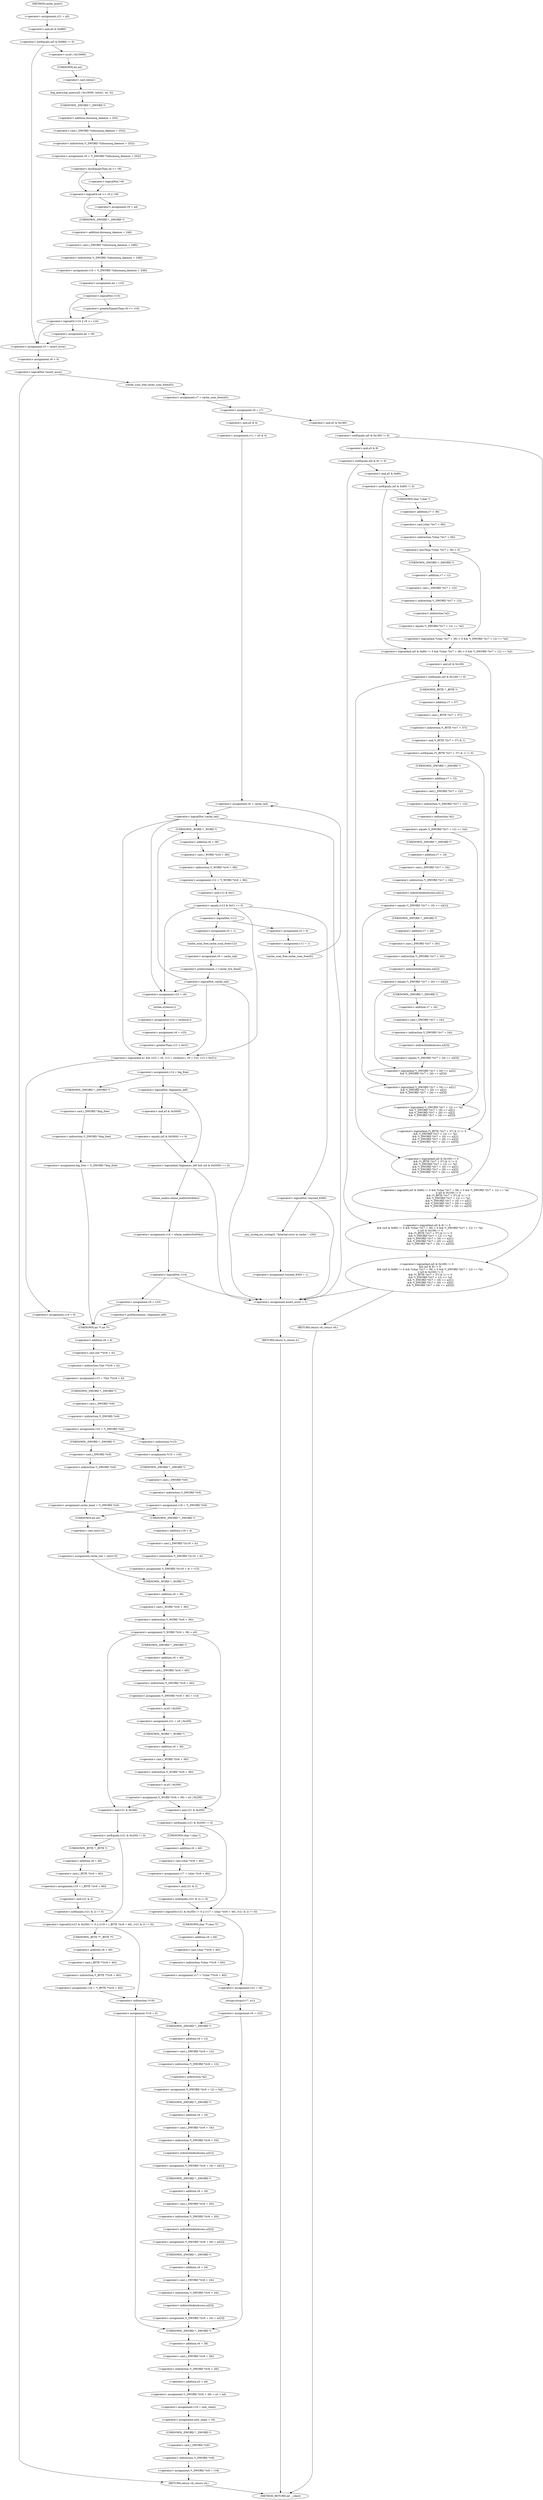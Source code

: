 digraph cache_insert {  
"1000144" [label = "(<operator>.assignment,v21 = a5)" ]
"1000148" [label = "(<operator>.notEquals,(a5 & 0x980) != 0)" ]
"1000149" [label = "(<operator>.and,a5 & 0x980)" ]
"1000154" [label = "(log_query,log_query(a5 | 0x10000, (int)a1, a2, 0))" ]
"1000155" [label = "(<operator>.or,a5 | 0x10000)" ]
"1000158" [label = "(<operator>.cast,(int)a1)" ]
"1000159" [label = "(UNKNOWN,int,int)" ]
"1000163" [label = "(<operator>.assignment,v9 = *(_DWORD *)(dnsmasq_daemon + 252))" ]
"1000165" [label = "(<operator>.indirection,*(_DWORD *)(dnsmasq_daemon + 252))" ]
"1000166" [label = "(<operator>.cast,(_DWORD *)(dnsmasq_daemon + 252))" ]
"1000167" [label = "(UNKNOWN,_DWORD *,_DWORD *)" ]
"1000168" [label = "(<operator>.addition,dnsmasq_daemon + 252)" ]
"1000172" [label = "(<operator>.logicalOr,a4 <= v9 || !v9)" ]
"1000173" [label = "(<operator>.lessEqualsThan,a4 <= v9)" ]
"1000176" [label = "(<operator>.logicalNot,!v9)" ]
"1000178" [label = "(<operator>.assignment,v9 = a4)" ]
"1000181" [label = "(<operator>.assignment,v10 = *(_DWORD *)(dnsmasq_daemon + 248))" ]
"1000183" [label = "(<operator>.indirection,*(_DWORD *)(dnsmasq_daemon + 248))" ]
"1000184" [label = "(<operator>.cast,(_DWORD *)(dnsmasq_daemon + 248))" ]
"1000185" [label = "(UNKNOWN,_DWORD *,_DWORD *)" ]
"1000186" [label = "(<operator>.addition,dnsmasq_daemon + 248)" ]
"1000189" [label = "(<operator>.assignment,a4 = v10)" ]
"1000193" [label = "(<operator>.logicalOr,!v10 || v9 >= v10)" ]
"1000194" [label = "(<operator>.logicalNot,!v10)" ]
"1000196" [label = "(<operator>.greaterEqualsThan,v9 >= v10)" ]
"1000199" [label = "(<operator>.assignment,a4 = v9)" ]
"1000202" [label = "(<operator>.assignment,v5 = insert_error)" ]
"1000205" [label = "(<operator>.assignment,v6 = 0)" ]
"1000209" [label = "(<operator>.logicalNot,!insert_error)" ]
"1000212" [label = "(<operator>.assignment,v7 = cache_scan_free(a5))" ]
"1000214" [label = "(cache_scan_free,cache_scan_free(a5))" ]
"1000216" [label = "(<operator>.assignment,v6 = v7)" ]
"1000223" [label = "(<operator>.logicalAnd,(a5 & 0x180) != 0\n        && (a5 & 8) != 0\n        && ((a5 & 0x80) != 0 && *(char *)(v7 + 36) < 0 && *(_DWORD *)(v7 + 12) == *a2\n         || (a5 & 0x100) != 0\n         && (*(_BYTE *)(v7 + 37) & 1) != 0\n         && *(_DWORD *)(v7 + 12) == *a2\n         && *(_DWORD *)(v7 + 16) == a2[1]\n         && *(_DWORD *)(v7 + 20) == a2[2]\n         && *(_DWORD *)(v7 + 24) == a2[3]))" ]
"1000224" [label = "(<operator>.notEquals,(a5 & 0x180) != 0)" ]
"1000225" [label = "(<operator>.and,a5 & 0x180)" ]
"1000229" [label = "(<operator>.logicalAnd,(a5 & 8) != 0\n        && ((a5 & 0x80) != 0 && *(char *)(v7 + 36) < 0 && *(_DWORD *)(v7 + 12) == *a2\n         || (a5 & 0x100) != 0\n         && (*(_BYTE *)(v7 + 37) & 1) != 0\n         && *(_DWORD *)(v7 + 12) == *a2\n         && *(_DWORD *)(v7 + 16) == a2[1]\n         && *(_DWORD *)(v7 + 20) == a2[2]\n         && *(_DWORD *)(v7 + 24) == a2[3]))" ]
"1000230" [label = "(<operator>.notEquals,(a5 & 8) != 0)" ]
"1000231" [label = "(<operator>.and,a5 & 8)" ]
"1000235" [label = "(<operator>.logicalOr,(a5 & 0x80) != 0 && *(char *)(v7 + 36) < 0 && *(_DWORD *)(v7 + 12) == *a2\n         || (a5 & 0x100) != 0\n         && (*(_BYTE *)(v7 + 37) & 1) != 0\n         && *(_DWORD *)(v7 + 12) == *a2\n         && *(_DWORD *)(v7 + 16) == a2[1]\n         && *(_DWORD *)(v7 + 20) == a2[2]\n         && *(_DWORD *)(v7 + 24) == a2[3])" ]
"1000236" [label = "(<operator>.logicalAnd,(a5 & 0x80) != 0 && *(char *)(v7 + 36) < 0 && *(_DWORD *)(v7 + 12) == *a2)" ]
"1000237" [label = "(<operator>.notEquals,(a5 & 0x80) != 0)" ]
"1000238" [label = "(<operator>.and,a5 & 0x80)" ]
"1000242" [label = "(<operator>.logicalAnd,*(char *)(v7 + 36) < 0 && *(_DWORD *)(v7 + 12) == *a2)" ]
"1000243" [label = "(<operator>.lessThan,*(char *)(v7 + 36) < 0)" ]
"1000244" [label = "(<operator>.indirection,*(char *)(v7 + 36))" ]
"1000245" [label = "(<operator>.cast,(char *)(v7 + 36))" ]
"1000246" [label = "(UNKNOWN,char *,char *)" ]
"1000247" [label = "(<operator>.addition,v7 + 36)" ]
"1000251" [label = "(<operator>.equals,*(_DWORD *)(v7 + 12) == *a2)" ]
"1000252" [label = "(<operator>.indirection,*(_DWORD *)(v7 + 12))" ]
"1000253" [label = "(<operator>.cast,(_DWORD *)(v7 + 12))" ]
"1000254" [label = "(UNKNOWN,_DWORD *,_DWORD *)" ]
"1000255" [label = "(<operator>.addition,v7 + 12)" ]
"1000258" [label = "(<operator>.indirection,*a2)" ]
"1000260" [label = "(<operator>.logicalAnd,(a5 & 0x100) != 0\n         && (*(_BYTE *)(v7 + 37) & 1) != 0\n         && *(_DWORD *)(v7 + 12) == *a2\n         && *(_DWORD *)(v7 + 16) == a2[1]\n         && *(_DWORD *)(v7 + 20) == a2[2]\n         && *(_DWORD *)(v7 + 24) == a2[3])" ]
"1000261" [label = "(<operator>.notEquals,(a5 & 0x100) != 0)" ]
"1000262" [label = "(<operator>.and,a5 & 0x100)" ]
"1000266" [label = "(<operator>.logicalAnd,(*(_BYTE *)(v7 + 37) & 1) != 0\n         && *(_DWORD *)(v7 + 12) == *a2\n         && *(_DWORD *)(v7 + 16) == a2[1]\n         && *(_DWORD *)(v7 + 20) == a2[2]\n         && *(_DWORD *)(v7 + 24) == a2[3])" ]
"1000267" [label = "(<operator>.notEquals,(*(_BYTE *)(v7 + 37) & 1) != 0)" ]
"1000268" [label = "(<operator>.and,*(_BYTE *)(v7 + 37) & 1)" ]
"1000269" [label = "(<operator>.indirection,*(_BYTE *)(v7 + 37))" ]
"1000270" [label = "(<operator>.cast,(_BYTE *)(v7 + 37))" ]
"1000271" [label = "(UNKNOWN,_BYTE *,_BYTE *)" ]
"1000272" [label = "(<operator>.addition,v7 + 37)" ]
"1000277" [label = "(<operator>.logicalAnd,*(_DWORD *)(v7 + 12) == *a2\n         && *(_DWORD *)(v7 + 16) == a2[1]\n         && *(_DWORD *)(v7 + 20) == a2[2]\n         && *(_DWORD *)(v7 + 24) == a2[3])" ]
"1000278" [label = "(<operator>.equals,*(_DWORD *)(v7 + 12) == *a2)" ]
"1000279" [label = "(<operator>.indirection,*(_DWORD *)(v7 + 12))" ]
"1000280" [label = "(<operator>.cast,(_DWORD *)(v7 + 12))" ]
"1000281" [label = "(UNKNOWN,_DWORD *,_DWORD *)" ]
"1000282" [label = "(<operator>.addition,v7 + 12)" ]
"1000285" [label = "(<operator>.indirection,*a2)" ]
"1000287" [label = "(<operator>.logicalAnd,*(_DWORD *)(v7 + 16) == a2[1]\n         && *(_DWORD *)(v7 + 20) == a2[2]\n         && *(_DWORD *)(v7 + 24) == a2[3])" ]
"1000288" [label = "(<operator>.equals,*(_DWORD *)(v7 + 16) == a2[1])" ]
"1000289" [label = "(<operator>.indirection,*(_DWORD *)(v7 + 16))" ]
"1000290" [label = "(<operator>.cast,(_DWORD *)(v7 + 16))" ]
"1000291" [label = "(UNKNOWN,_DWORD *,_DWORD *)" ]
"1000292" [label = "(<operator>.addition,v7 + 16)" ]
"1000295" [label = "(<operator>.indirectIndexAccess,a2[1])" ]
"1000298" [label = "(<operator>.logicalAnd,*(_DWORD *)(v7 + 20) == a2[2]\n         && *(_DWORD *)(v7 + 24) == a2[3])" ]
"1000299" [label = "(<operator>.equals,*(_DWORD *)(v7 + 20) == a2[2])" ]
"1000300" [label = "(<operator>.indirection,*(_DWORD *)(v7 + 20))" ]
"1000301" [label = "(<operator>.cast,(_DWORD *)(v7 + 20))" ]
"1000302" [label = "(UNKNOWN,_DWORD *,_DWORD *)" ]
"1000303" [label = "(<operator>.addition,v7 + 20)" ]
"1000306" [label = "(<operator>.indirectIndexAccess,a2[2])" ]
"1000309" [label = "(<operator>.equals,*(_DWORD *)(v7 + 24) == a2[3])" ]
"1000310" [label = "(<operator>.indirection,*(_DWORD *)(v7 + 24))" ]
"1000311" [label = "(<operator>.cast,(_DWORD *)(v7 + 24))" ]
"1000312" [label = "(UNKNOWN,_DWORD *,_DWORD *)" ]
"1000313" [label = "(<operator>.addition,v7 + 24)" ]
"1000316" [label = "(<operator>.indirectIndexAccess,a2[3])" ]
"1000320" [label = "(RETURN,return v6;,return v6;)" ]
"1000323" [label = "(<operator>.assignment,insert_error = 1)" ]
"1000326" [label = "(RETURN,return 0;,return 0;)" ]
"1000328" [label = "(<operator>.assignment,v11 = a5 & 4)" ]
"1000330" [label = "(<operator>.and,a5 & 4)" ]
"1000334" [label = "(<operator>.assignment,v6 = cache_tail)" ]
"1000338" [label = "(<operator>.logicalNot,!cache_tail)" ]
"1000344" [label = "(<operator>.assignment,v12 = *(_WORD *)(v6 + 36))" ]
"1000346" [label = "(<operator>.indirection,*(_WORD *)(v6 + 36))" ]
"1000347" [label = "(<operator>.cast,(_WORD *)(v6 + 36))" ]
"1000348" [label = "(UNKNOWN,_WORD *,_WORD *)" ]
"1000349" [label = "(<operator>.addition,v6 + 36)" ]
"1000353" [label = "(<operator>.equals,(v12 & 0xC) == 0)" ]
"1000354" [label = "(<operator>.and,v12 & 0xC)" ]
"1000363" [label = "(<operator>.logicalNot,!warned_8300)" ]
"1000366" [label = "(my_syslog,my_syslog(3, \"Internal error in cache.\", v20))" ]
"1000370" [label = "(<operator>.assignment,warned_8300 = 1)" ]
"1000375" [label = "(<operator>.logicalNot,!v11)" ]
"1000378" [label = "(<operator>.assignment,v5 = 0)" ]
"1000381" [label = "(<operator>.assignment,v11 = 1)" ]
"1000384" [label = "(cache_scan_free,cache_scan_free(0))" ]
"1000387" [label = "(<operator>.assignment,v5 = 1)" ]
"1000390" [label = "(cache_scan_free,cache_scan_free(v12))" ]
"1000392" [label = "(<operator>.assignment,v6 = cache_tail)" ]
"1000395" [label = "(<operator>.preIncrement,++cache_live_freed)" ]
"1000398" [label = "(<operator>.logicalNot,!cache_tail)" ]
"1000402" [label = "(<operator>.logicalAnd,a1 && (v23 = v6, v13 = strlen(a1), v6 = v23, v13 > 0x31))" ]
"1000405" [label = "(<operator>.assignment,v23 = v6)" ]
"1000409" [label = "(<operator>.assignment,v13 = strlen(a1))" ]
"1000411" [label = "(strlen,strlen(a1))" ]
"1000414" [label = "(<operator>.assignment,v6 = v23)" ]
"1000417" [label = "(<operator>.greaterThan,v13 > 0x31)" ]
"1000421" [label = "(<operator>.assignment,v14 = big_free)" ]
"1000427" [label = "(<operator>.assignment,big_free = *(_DWORD *)big_free)" ]
"1000429" [label = "(<operator>.indirection,*(_DWORD *)big_free)" ]
"1000430" [label = "(<operator>.cast,(_DWORD *)big_free)" ]
"1000431" [label = "(UNKNOWN,_DWORD *,_DWORD *)" ]
"1000436" [label = "(<operator>.logicalAnd,!bignames_left && (a5 & 0x5000) == 0)" ]
"1000437" [label = "(<operator>.logicalNot,!bignames_left)" ]
"1000439" [label = "(<operator>.equals,(a5 & 0x5000) == 0)" ]
"1000440" [label = "(<operator>.and,a5 & 0x5000)" ]
"1000445" [label = "(<operator>.assignment,v14 = whine_malloc(0x404u))" ]
"1000447" [label = "(whine_malloc,whine_malloc(0x404u))" ]
"1000450" [label = "(<operator>.logicalNot,!v14)" ]
"1000453" [label = "(<operator>.assignment,v6 = v23)" ]
"1000458" [label = "(<operator>.preDecrement,--bignames_left)" ]
"1000462" [label = "(<operator>.assignment,v14 = 0)" ]
"1000465" [label = "(<operator>.assignment,v15 = *(int **)(v6 + 4))" ]
"1000467" [label = "(<operator>.indirection,*(int **)(v6 + 4))" ]
"1000468" [label = "(<operator>.cast,(int **)(v6 + 4))" ]
"1000469" [label = "(UNKNOWN,int **,int **)" ]
"1000470" [label = "(<operator>.addition,v6 + 4)" ]
"1000473" [label = "(<operator>.assignment,v16 = *(_DWORD *)v6)" ]
"1000475" [label = "(<operator>.indirection,*(_DWORD *)v6)" ]
"1000476" [label = "(<operator>.cast,(_DWORD *)v6)" ]
"1000477" [label = "(UNKNOWN,_DWORD *,_DWORD *)" ]
"1000482" [label = "(<operator>.assignment,*v15 = v16)" ]
"1000483" [label = "(<operator>.indirection,*v15)" ]
"1000486" [label = "(<operator>.assignment,v16 = *(_DWORD *)v6)" ]
"1000488" [label = "(<operator>.indirection,*(_DWORD *)v6)" ]
"1000489" [label = "(<operator>.cast,(_DWORD *)v6)" ]
"1000490" [label = "(UNKNOWN,_DWORD *,_DWORD *)" ]
"1000494" [label = "(<operator>.assignment,cache_head = *(_DWORD *)v6)" ]
"1000496" [label = "(<operator>.indirection,*(_DWORD *)v6)" ]
"1000497" [label = "(<operator>.cast,(_DWORD *)v6)" ]
"1000498" [label = "(UNKNOWN,_DWORD *,_DWORD *)" ]
"1000502" [label = "(<operator>.assignment,*(_DWORD *)(v16 + 4) = v15)" ]
"1000503" [label = "(<operator>.indirection,*(_DWORD *)(v16 + 4))" ]
"1000504" [label = "(<operator>.cast,(_DWORD *)(v16 + 4))" ]
"1000505" [label = "(UNKNOWN,_DWORD *,_DWORD *)" ]
"1000506" [label = "(<operator>.addition,v16 + 4)" ]
"1000511" [label = "(<operator>.assignment,cache_tail = (int)v15)" ]
"1000513" [label = "(<operator>.cast,(int)v15)" ]
"1000514" [label = "(UNKNOWN,int,int)" ]
"1000516" [label = "(<operator>.assignment,*(_WORD *)(v6 + 36) = a5)" ]
"1000517" [label = "(<operator>.indirection,*(_WORD *)(v6 + 36))" ]
"1000518" [label = "(<operator>.cast,(_WORD *)(v6 + 36))" ]
"1000519" [label = "(UNKNOWN,_WORD *,_WORD *)" ]
"1000520" [label = "(<operator>.addition,v6 + 36)" ]
"1000527" [label = "(<operator>.assignment,*(_DWORD *)(v6 + 40) = v14)" ]
"1000528" [label = "(<operator>.indirection,*(_DWORD *)(v6 + 40))" ]
"1000529" [label = "(<operator>.cast,(_DWORD *)(v6 + 40))" ]
"1000530" [label = "(UNKNOWN,_DWORD *,_DWORD *)" ]
"1000531" [label = "(<operator>.addition,v6 + 40)" ]
"1000535" [label = "(<operator>.assignment,v21 = a5 | 0x200)" ]
"1000537" [label = "(<operator>.or,a5 | 0x200)" ]
"1000540" [label = "(<operator>.assignment,*(_WORD *)(v6 + 36) = a5 | 0x200)" ]
"1000541" [label = "(<operator>.indirection,*(_WORD *)(v6 + 36))" ]
"1000542" [label = "(<operator>.cast,(_WORD *)(v6 + 36))" ]
"1000543" [label = "(UNKNOWN,_WORD *,_WORD *)" ]
"1000544" [label = "(<operator>.addition,v6 + 36)" ]
"1000547" [label = "(<operator>.or,a5 | 0x200)" ]
"1000554" [label = "(<operator>.logicalOr,(v21 & 0x200) != 0 || (v17 = (char *)(v6 + 40), (v21 & 2) != 0))" ]
"1000555" [label = "(<operator>.notEquals,(v21 & 0x200) != 0)" ]
"1000556" [label = "(<operator>.and,v21 & 0x200)" ]
"1000561" [label = "(<operator>.assignment,v17 = (char *)(v6 + 40))" ]
"1000563" [label = "(<operator>.cast,(char *)(v6 + 40))" ]
"1000564" [label = "(UNKNOWN,char *,char *)" ]
"1000565" [label = "(<operator>.addition,v6 + 40)" ]
"1000568" [label = "(<operator>.notEquals,(v21 & 2) != 0)" ]
"1000569" [label = "(<operator>.and,v21 & 2)" ]
"1000573" [label = "(<operator>.assignment,v17 = *(char **)(v6 + 40))" ]
"1000575" [label = "(<operator>.indirection,*(char **)(v6 + 40))" ]
"1000576" [label = "(<operator>.cast,(char **)(v6 + 40))" ]
"1000577" [label = "(UNKNOWN,char **,char **)" ]
"1000578" [label = "(<operator>.addition,v6 + 40)" ]
"1000581" [label = "(<operator>.assignment,v22 = v6)" ]
"1000584" [label = "(strcpy,strcpy(v17, a1))" ]
"1000587" [label = "(<operator>.assignment,v6 = v22)" ]
"1000593" [label = "(<operator>.logicalOr,(v21 & 0x200) != 0 || (v19 = (_BYTE *)(v6 + 40), (v21 & 2) != 0))" ]
"1000594" [label = "(<operator>.notEquals,(v21 & 0x200) != 0)" ]
"1000595" [label = "(<operator>.and,v21 & 0x200)" ]
"1000600" [label = "(<operator>.assignment,v19 = (_BYTE *)(v6 + 40))" ]
"1000602" [label = "(<operator>.cast,(_BYTE *)(v6 + 40))" ]
"1000603" [label = "(UNKNOWN,_BYTE *,_BYTE *)" ]
"1000604" [label = "(<operator>.addition,v6 + 40)" ]
"1000607" [label = "(<operator>.notEquals,(v21 & 2) != 0)" ]
"1000608" [label = "(<operator>.and,v21 & 2)" ]
"1000612" [label = "(<operator>.assignment,v19 = *(_BYTE **)(v6 + 40))" ]
"1000614" [label = "(<operator>.indirection,*(_BYTE **)(v6 + 40))" ]
"1000615" [label = "(<operator>.cast,(_BYTE **)(v6 + 40))" ]
"1000616" [label = "(UNKNOWN,_BYTE **,_BYTE **)" ]
"1000617" [label = "(<operator>.addition,v6 + 40)" ]
"1000620" [label = "(<operator>.assignment,*v19 = 0)" ]
"1000621" [label = "(<operator>.indirection,*v19)" ]
"1000627" [label = "(<operator>.assignment,*(_DWORD *)(v6 + 12) = *a2)" ]
"1000628" [label = "(<operator>.indirection,*(_DWORD *)(v6 + 12))" ]
"1000629" [label = "(<operator>.cast,(_DWORD *)(v6 + 12))" ]
"1000630" [label = "(UNKNOWN,_DWORD *,_DWORD *)" ]
"1000631" [label = "(<operator>.addition,v6 + 12)" ]
"1000634" [label = "(<operator>.indirection,*a2)" ]
"1000636" [label = "(<operator>.assignment,*(_DWORD *)(v6 + 16) = a2[1])" ]
"1000637" [label = "(<operator>.indirection,*(_DWORD *)(v6 + 16))" ]
"1000638" [label = "(<operator>.cast,(_DWORD *)(v6 + 16))" ]
"1000639" [label = "(UNKNOWN,_DWORD *,_DWORD *)" ]
"1000640" [label = "(<operator>.addition,v6 + 16)" ]
"1000643" [label = "(<operator>.indirectIndexAccess,a2[1])" ]
"1000646" [label = "(<operator>.assignment,*(_DWORD *)(v6 + 20) = a2[2])" ]
"1000647" [label = "(<operator>.indirection,*(_DWORD *)(v6 + 20))" ]
"1000648" [label = "(<operator>.cast,(_DWORD *)(v6 + 20))" ]
"1000649" [label = "(UNKNOWN,_DWORD *,_DWORD *)" ]
"1000650" [label = "(<operator>.addition,v6 + 20)" ]
"1000653" [label = "(<operator>.indirectIndexAccess,a2[2])" ]
"1000656" [label = "(<operator>.assignment,*(_DWORD *)(v6 + 24) = a2[3])" ]
"1000657" [label = "(<operator>.indirection,*(_DWORD *)(v6 + 24))" ]
"1000658" [label = "(<operator>.cast,(_DWORD *)(v6 + 24))" ]
"1000659" [label = "(UNKNOWN,_DWORD *,_DWORD *)" ]
"1000660" [label = "(<operator>.addition,v6 + 24)" ]
"1000663" [label = "(<operator>.indirectIndexAccess,a2[3])" ]
"1000666" [label = "(<operator>.assignment,*(_DWORD *)(v6 + 28) = a3 + a4)" ]
"1000667" [label = "(<operator>.indirection,*(_DWORD *)(v6 + 28))" ]
"1000668" [label = "(<operator>.cast,(_DWORD *)(v6 + 28))" ]
"1000669" [label = "(UNKNOWN,_DWORD *,_DWORD *)" ]
"1000670" [label = "(<operator>.addition,v6 + 28)" ]
"1000673" [label = "(<operator>.addition,a3 + a4)" ]
"1000676" [label = "(<operator>.assignment,v18 = new_chain)" ]
"1000679" [label = "(<operator>.assignment,new_chain = v6)" ]
"1000682" [label = "(<operator>.assignment,*(_DWORD *)v6 = v18)" ]
"1000683" [label = "(<operator>.indirection,*(_DWORD *)v6)" ]
"1000684" [label = "(<operator>.cast,(_DWORD *)v6)" ]
"1000685" [label = "(UNKNOWN,_DWORD *,_DWORD *)" ]
"1000688" [label = "(RETURN,return v6;,return v6;)" ]
"1000119" [label = "(METHOD,cache_insert)" ]
"1000690" [label = "(METHOD_RETURN,int __cdecl)" ]
  "1000144" -> "1000149" 
  "1000148" -> "1000155" 
  "1000148" -> "1000202" 
  "1000149" -> "1000148" 
  "1000154" -> "1000167" 
  "1000155" -> "1000159" 
  "1000158" -> "1000154" 
  "1000159" -> "1000158" 
  "1000163" -> "1000173" 
  "1000165" -> "1000163" 
  "1000166" -> "1000165" 
  "1000167" -> "1000168" 
  "1000168" -> "1000166" 
  "1000172" -> "1000178" 
  "1000172" -> "1000185" 
  "1000173" -> "1000172" 
  "1000173" -> "1000176" 
  "1000176" -> "1000172" 
  "1000178" -> "1000185" 
  "1000181" -> "1000189" 
  "1000183" -> "1000181" 
  "1000184" -> "1000183" 
  "1000185" -> "1000186" 
  "1000186" -> "1000184" 
  "1000189" -> "1000194" 
  "1000193" -> "1000199" 
  "1000193" -> "1000202" 
  "1000194" -> "1000193" 
  "1000194" -> "1000196" 
  "1000196" -> "1000193" 
  "1000199" -> "1000202" 
  "1000202" -> "1000205" 
  "1000205" -> "1000209" 
  "1000209" -> "1000214" 
  "1000209" -> "1000688" 
  "1000212" -> "1000216" 
  "1000214" -> "1000212" 
  "1000216" -> "1000225" 
  "1000216" -> "1000330" 
  "1000223" -> "1000320" 
  "1000223" -> "1000323" 
  "1000224" -> "1000223" 
  "1000224" -> "1000231" 
  "1000225" -> "1000224" 
  "1000229" -> "1000223" 
  "1000230" -> "1000229" 
  "1000230" -> "1000238" 
  "1000231" -> "1000230" 
  "1000235" -> "1000229" 
  "1000236" -> "1000235" 
  "1000236" -> "1000262" 
  "1000237" -> "1000246" 
  "1000237" -> "1000236" 
  "1000238" -> "1000237" 
  "1000242" -> "1000236" 
  "1000243" -> "1000254" 
  "1000243" -> "1000242" 
  "1000244" -> "1000243" 
  "1000245" -> "1000244" 
  "1000246" -> "1000247" 
  "1000247" -> "1000245" 
  "1000251" -> "1000242" 
  "1000252" -> "1000258" 
  "1000253" -> "1000252" 
  "1000254" -> "1000255" 
  "1000255" -> "1000253" 
  "1000258" -> "1000251" 
  "1000260" -> "1000235" 
  "1000261" -> "1000271" 
  "1000261" -> "1000260" 
  "1000262" -> "1000261" 
  "1000266" -> "1000260" 
  "1000267" -> "1000281" 
  "1000267" -> "1000266" 
  "1000268" -> "1000267" 
  "1000269" -> "1000268" 
  "1000270" -> "1000269" 
  "1000271" -> "1000272" 
  "1000272" -> "1000270" 
  "1000277" -> "1000266" 
  "1000278" -> "1000291" 
  "1000278" -> "1000277" 
  "1000279" -> "1000285" 
  "1000280" -> "1000279" 
  "1000281" -> "1000282" 
  "1000282" -> "1000280" 
  "1000285" -> "1000278" 
  "1000287" -> "1000277" 
  "1000288" -> "1000302" 
  "1000288" -> "1000287" 
  "1000289" -> "1000295" 
  "1000290" -> "1000289" 
  "1000291" -> "1000292" 
  "1000292" -> "1000290" 
  "1000295" -> "1000288" 
  "1000298" -> "1000287" 
  "1000299" -> "1000312" 
  "1000299" -> "1000298" 
  "1000300" -> "1000306" 
  "1000301" -> "1000300" 
  "1000302" -> "1000303" 
  "1000303" -> "1000301" 
  "1000306" -> "1000299" 
  "1000309" -> "1000298" 
  "1000310" -> "1000316" 
  "1000311" -> "1000310" 
  "1000312" -> "1000313" 
  "1000313" -> "1000311" 
  "1000316" -> "1000309" 
  "1000320" -> "1000690" 
  "1000323" -> "1000326" 
  "1000326" -> "1000690" 
  "1000328" -> "1000334" 
  "1000330" -> "1000328" 
  "1000334" -> "1000338" 
  "1000338" -> "1000323" 
  "1000338" -> "1000348" 
  "1000338" -> "1000402" 
  "1000338" -> "1000405" 
  "1000344" -> "1000354" 
  "1000346" -> "1000344" 
  "1000347" -> "1000346" 
  "1000348" -> "1000349" 
  "1000349" -> "1000347" 
  "1000353" -> "1000402" 
  "1000353" -> "1000405" 
  "1000353" -> "1000363" 
  "1000353" -> "1000375" 
  "1000354" -> "1000353" 
  "1000363" -> "1000366" 
  "1000363" -> "1000323" 
  "1000366" -> "1000370" 
  "1000370" -> "1000323" 
  "1000375" -> "1000378" 
  "1000375" -> "1000387" 
  "1000378" -> "1000381" 
  "1000381" -> "1000384" 
  "1000384" -> "1000334" 
  "1000387" -> "1000390" 
  "1000390" -> "1000392" 
  "1000392" -> "1000395" 
  "1000395" -> "1000398" 
  "1000398" -> "1000348" 
  "1000398" -> "1000402" 
  "1000398" -> "1000405" 
  "1000398" -> "1000323" 
  "1000402" -> "1000421" 
  "1000402" -> "1000462" 
  "1000405" -> "1000411" 
  "1000409" -> "1000414" 
  "1000411" -> "1000409" 
  "1000414" -> "1000417" 
  "1000417" -> "1000402" 
  "1000421" -> "1000431" 
  "1000421" -> "1000437" 
  "1000427" -> "1000469" 
  "1000429" -> "1000427" 
  "1000430" -> "1000429" 
  "1000431" -> "1000430" 
  "1000436" -> "1000323" 
  "1000436" -> "1000447" 
  "1000437" -> "1000436" 
  "1000437" -> "1000440" 
  "1000439" -> "1000436" 
  "1000440" -> "1000439" 
  "1000445" -> "1000450" 
  "1000447" -> "1000445" 
  "1000450" -> "1000323" 
  "1000450" -> "1000453" 
  "1000453" -> "1000458" 
  "1000453" -> "1000469" 
  "1000458" -> "1000469" 
  "1000462" -> "1000469" 
  "1000465" -> "1000477" 
  "1000467" -> "1000465" 
  "1000468" -> "1000467" 
  "1000469" -> "1000470" 
  "1000470" -> "1000468" 
  "1000473" -> "1000483" 
  "1000473" -> "1000498" 
  "1000475" -> "1000473" 
  "1000476" -> "1000475" 
  "1000477" -> "1000476" 
  "1000482" -> "1000490" 
  "1000483" -> "1000482" 
  "1000486" -> "1000505" 
  "1000486" -> "1000514" 
  "1000488" -> "1000486" 
  "1000489" -> "1000488" 
  "1000490" -> "1000489" 
  "1000494" -> "1000505" 
  "1000494" -> "1000514" 
  "1000496" -> "1000494" 
  "1000497" -> "1000496" 
  "1000498" -> "1000497" 
  "1000502" -> "1000519" 
  "1000503" -> "1000502" 
  "1000504" -> "1000503" 
  "1000505" -> "1000506" 
  "1000506" -> "1000504" 
  "1000511" -> "1000519" 
  "1000513" -> "1000511" 
  "1000514" -> "1000513" 
  "1000516" -> "1000530" 
  "1000516" -> "1000556" 
  "1000516" -> "1000595" 
  "1000517" -> "1000516" 
  "1000518" -> "1000517" 
  "1000519" -> "1000520" 
  "1000520" -> "1000518" 
  "1000527" -> "1000537" 
  "1000528" -> "1000527" 
  "1000529" -> "1000528" 
  "1000530" -> "1000531" 
  "1000531" -> "1000529" 
  "1000535" -> "1000543" 
  "1000537" -> "1000535" 
  "1000540" -> "1000556" 
  "1000540" -> "1000595" 
  "1000541" -> "1000547" 
  "1000542" -> "1000541" 
  "1000543" -> "1000544" 
  "1000544" -> "1000542" 
  "1000547" -> "1000540" 
  "1000554" -> "1000577" 
  "1000554" -> "1000581" 
  "1000555" -> "1000554" 
  "1000555" -> "1000564" 
  "1000556" -> "1000555" 
  "1000561" -> "1000569" 
  "1000563" -> "1000561" 
  "1000564" -> "1000565" 
  "1000565" -> "1000563" 
  "1000568" -> "1000554" 
  "1000569" -> "1000568" 
  "1000573" -> "1000581" 
  "1000575" -> "1000573" 
  "1000576" -> "1000575" 
  "1000577" -> "1000578" 
  "1000578" -> "1000576" 
  "1000581" -> "1000584" 
  "1000584" -> "1000587" 
  "1000587" -> "1000630" 
  "1000587" -> "1000669" 
  "1000593" -> "1000616" 
  "1000593" -> "1000621" 
  "1000594" -> "1000593" 
  "1000594" -> "1000603" 
  "1000595" -> "1000594" 
  "1000600" -> "1000608" 
  "1000602" -> "1000600" 
  "1000603" -> "1000604" 
  "1000604" -> "1000602" 
  "1000607" -> "1000593" 
  "1000608" -> "1000607" 
  "1000612" -> "1000621" 
  "1000614" -> "1000612" 
  "1000615" -> "1000614" 
  "1000616" -> "1000617" 
  "1000617" -> "1000615" 
  "1000620" -> "1000630" 
  "1000620" -> "1000669" 
  "1000621" -> "1000620" 
  "1000627" -> "1000639" 
  "1000628" -> "1000634" 
  "1000629" -> "1000628" 
  "1000630" -> "1000631" 
  "1000631" -> "1000629" 
  "1000634" -> "1000627" 
  "1000636" -> "1000649" 
  "1000637" -> "1000643" 
  "1000638" -> "1000637" 
  "1000639" -> "1000640" 
  "1000640" -> "1000638" 
  "1000643" -> "1000636" 
  "1000646" -> "1000659" 
  "1000647" -> "1000653" 
  "1000648" -> "1000647" 
  "1000649" -> "1000650" 
  "1000650" -> "1000648" 
  "1000653" -> "1000646" 
  "1000656" -> "1000669" 
  "1000657" -> "1000663" 
  "1000658" -> "1000657" 
  "1000659" -> "1000660" 
  "1000660" -> "1000658" 
  "1000663" -> "1000656" 
  "1000666" -> "1000676" 
  "1000667" -> "1000673" 
  "1000668" -> "1000667" 
  "1000669" -> "1000670" 
  "1000670" -> "1000668" 
  "1000673" -> "1000666" 
  "1000676" -> "1000679" 
  "1000679" -> "1000685" 
  "1000682" -> "1000688" 
  "1000683" -> "1000682" 
  "1000684" -> "1000683" 
  "1000685" -> "1000684" 
  "1000688" -> "1000690" 
  "1000119" -> "1000144" 
}
